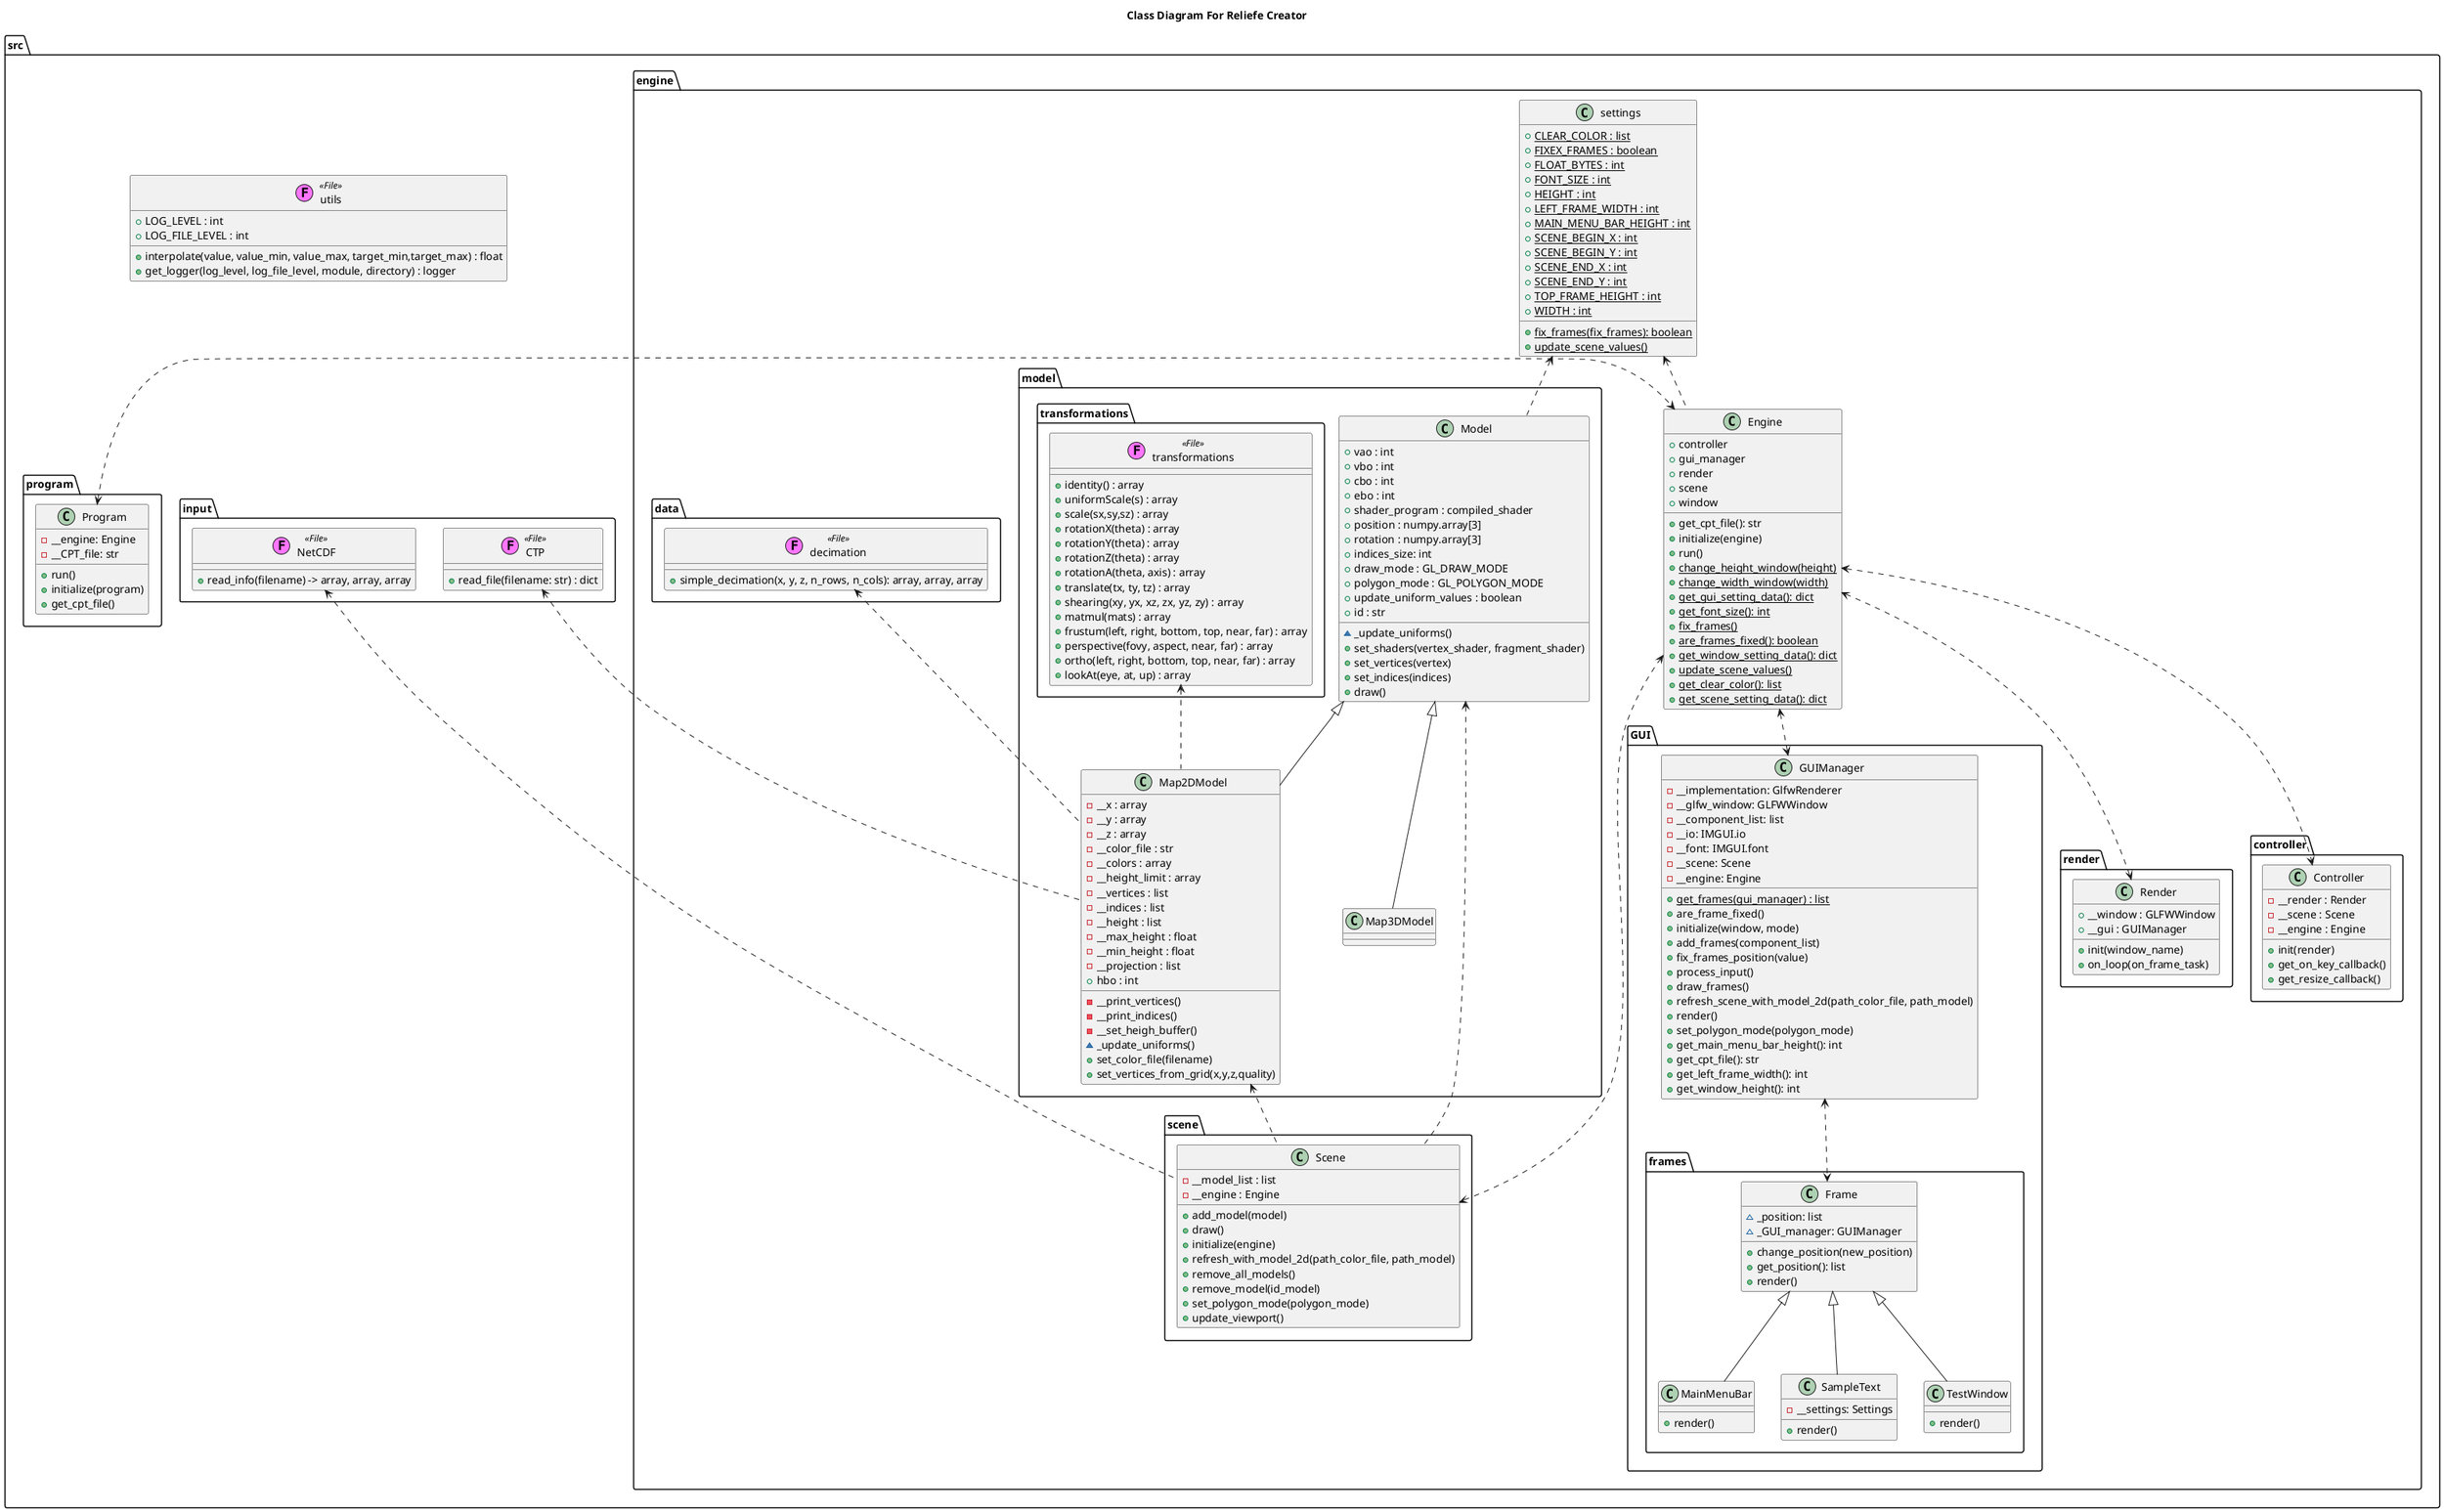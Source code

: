 @startuml

' Variable definition
!$file = "(F,#ff75ff) File"

' Configuration definition
title Class Diagram For Reliefe Creator
set namespaceSeparator .

' Package hierarchy
package src {
    package engine {
        package model {
            package transformations {}
        }
        package render {}
        package data {}
        package controller {}
        package GUI {
            package frames {}
        }
        package scene {}
    }
    package input {}
    package program {}
}


' Classes definition
class src.engine.GUI.GUIManager{
    - __implementation: GlfwRenderer
    - __glfw_window: GLFWWindow
    - __component_list: list
    - __io: IMGUI.io
    - __font: IMGUI.font
    - __scene: Scene
    - __engine: Engine

    {static} + get_frames(gui_manager) : list
    + are_frame_fixed()
    + initialize(window, mode)
    + add_frames(component_list)
    + fix_frames_position(value)
    + process_input()
    + draw_frames()
    + refresh_scene_with_model_2d(path_color_file, path_model)
    + render()
    + set_polygon_mode(polygon_mode)
    + get_main_menu_bar_height(): int
    + get_cpt_file(): str
    + get_left_frame_width(): int
    + get_window_height(): int
}

class src.engine.settings  {
    {static} + CLEAR_COLOR : list
    {static} + fix_frames(fix_frames): boolean
    {static} + FIXEX_FRAMES : boolean
    {static} + FLOAT_BYTES : int
    {static} + FONT_SIZE : int
    {static} + HEIGHT : int
    {static} + LEFT_FRAME_WIDTH : int
    {static} + MAIN_MENU_BAR_HEIGHT : int
    {static} + SCENE_BEGIN_X : int
    {static} + SCENE_BEGIN_Y : int
    {static} + SCENE_END_X : int
    {static} + SCENE_END_Y : int
    {static} + TOP_FRAME_HEIGHT : int
    {static} + WIDTH : int
    {static} + update_scene_values()
}

class src.engine.model.transformations.transformations <<$file>> {
    + identity() : array
    + uniformScale(s) : array
    + scale(sx,sy,sz) : array
    + rotationX(theta) : array
    + rotationY(theta) : array
    + rotationZ(theta) : array
    + rotationA(theta, axis) : array
    + translate(tx, ty, tz) : array
    + shearing(xy, yx, xz, zx, yz, zy) : array
    + matmul(mats) : array
    + frustum(left, right, bottom, top, near, far) : array
    + perspective(fovy, aspect, near, far) : array
    + ortho(left, right, bottom, top, near, far) : array
    + lookAt(eye, at, up) : array
}


class src.engine.model.Model {

    + vao : int
    + vbo : int
    + cbo : int
    + ebo : int
    + shader_program : compiled_shader
    + position : numpy.array[3]
    + rotation : numpy.array[3]
    + indices_size: int
    + draw_mode : GL_DRAW_MODE
    + polygon_mode : GL_POLYGON_MODE
    + update_uniform_values : boolean
    + id : str

    ~ _update_uniforms()
    + set_shaders(vertex_shader, fragment_shader)
    + set_vertices(vertex)
    + set_indices(indices)
    + draw()
}

class src.engine.render.Render {
    + __window : GLFWWindow
    + __gui : GUIManager
    + init(window_name)
    + on_loop(on_frame_task)
}

class src.input.NetCDF <<$file>> {
    + read_info(filename) -> array, array, array
}

class src.engine.data.decimation <<$file>>{
    + simple_decimation(x, y, z, n_rows, n_cols): array, array, array
}

class src.utils <<$file>>{
    + LOG_LEVEL : int
    + LOG_FILE_LEVEL : int
    + interpolate(value, value_min, value_max, target_min,target_max) : float
    + get_logger(log_level, log_file_level, module, directory) : logger
}

class src.engine.model.Map2DModel{
    - __x : array
    - __y : array
    - __z : array
    - __color_file : str
    - __colors : array
    - __height_limit : array
    - __vertices : list
    - __indices : list
    - __height : list
    - __max_height : float
    - __min_height : float
    - __projection : list
    + hbo : int

    - __print_vertices()
    - __print_indices()
    - __set_heigh_buffer()
    ~ _update_uniforms()
    + set_color_file(filename)
    + set_vertices_from_grid(x,y,z,quality)

}

class src.input.CTP <<$file>> {
    + read_file(filename: str) : dict
}

class src.engine.model.Map3DModel{

}

'class src.main <<$file>> {
'
'}

class src.engine.GUI.frames.Frame {
    ~ _position: list
    ~ _GUI_manager: GUIManager

    + change_position(new_position)
    + get_position(): list
    + render()
}

class src.engine.GUI.frames.MainMenuBar {
    + render()
}

class src.engine.GUI.frames.SampleText {
    - __settings: Settings
    + render()
}

class src.engine.GUI.frames.TestWindow {
    + render()
}

class src.engine.controller.Controller {
    - __render : Render
    - __scene : Scene
    - __engine : Engine
    + init(render)
    + get_on_key_callback()
    + get_resize_callback()
}

class src.engine.scene.Scene {
    - __model_list : list
    - __engine : Engine
    + add_model(model)
    + draw()
    + initialize(engine)
    + refresh_with_model_2d(path_color_file, path_model)
    + remove_all_models()
    + remove_model(id_model)
    + set_polygon_mode(polygon_mode)
    + update_viewport()
}

class src.engine.Engine {
    + controller
    + get_cpt_file(): str
    + gui_manager
    + render
    + scene
    + window
    + initialize(engine)
    + run()
    {static} + change_height_window(height)
    {static} + change_width_window(width)
    {static} + get_gui_setting_data(): dict
    {static} + get_font_size(): int
    {static} + fix_frames()
    {static} + are_frames_fixed(): boolean
    {static} + get_window_setting_data(): dict
    {static} + update_scene_values()
    {static} + get_clear_color(): list
    {static} + get_scene_setting_data(): dict

}

class src.program.Program {

    - __engine: Engine
    - __CPT_file: str

    + run()
    + initialize(program)
    + get_cpt_file()
}

' herency
src.engine.model.Map2DModel -u-|> src.engine.model.Model
src.engine.model.Map3DModel -u-|> src.engine.model.Model

src.engine.GUI.frames.MainMenuBar -u-|> src.engine.GUI.frames.Frame
src.engine.GUI.frames.SampleText -u-|> src.engine.GUI.frames.Frame
src.engine.GUI.frames.TestWindow -u-|> src.engine.GUI.frames.Frame

' uses
src.engine.model.Map2DModel -u.> src.engine.data.decimation
src.engine.model.Map2DModel -u.> src.engine.model.transformations.transformations
src.engine.model.Map2DModel -u.> src.input.CTP

src.engine.model.Model -u.> src.engine.settings

src.engine.Engine <-d.> src.engine.render.Render
src.engine.Engine <-d.> src.engine.GUI.GUIManager
src.engine.Engine <-d.> src.engine.controller.Controller
src.engine.Engine <-d.> src.engine.scene.Scene
src.engine.Engine -u.> src.engine.settings
src.engine.Engine <-l.> src.program.Program

src.engine.GUI.frames.Frame <-u.> src.engine.GUI.GUIManager

src.engine.scene.Scene -u.> src.engine.model.Map2DModel
src.engine.scene.Scene -u.> src.engine.model.Model
src.engine.scene.Scene -u.> src.input.NetCDF
@enduml